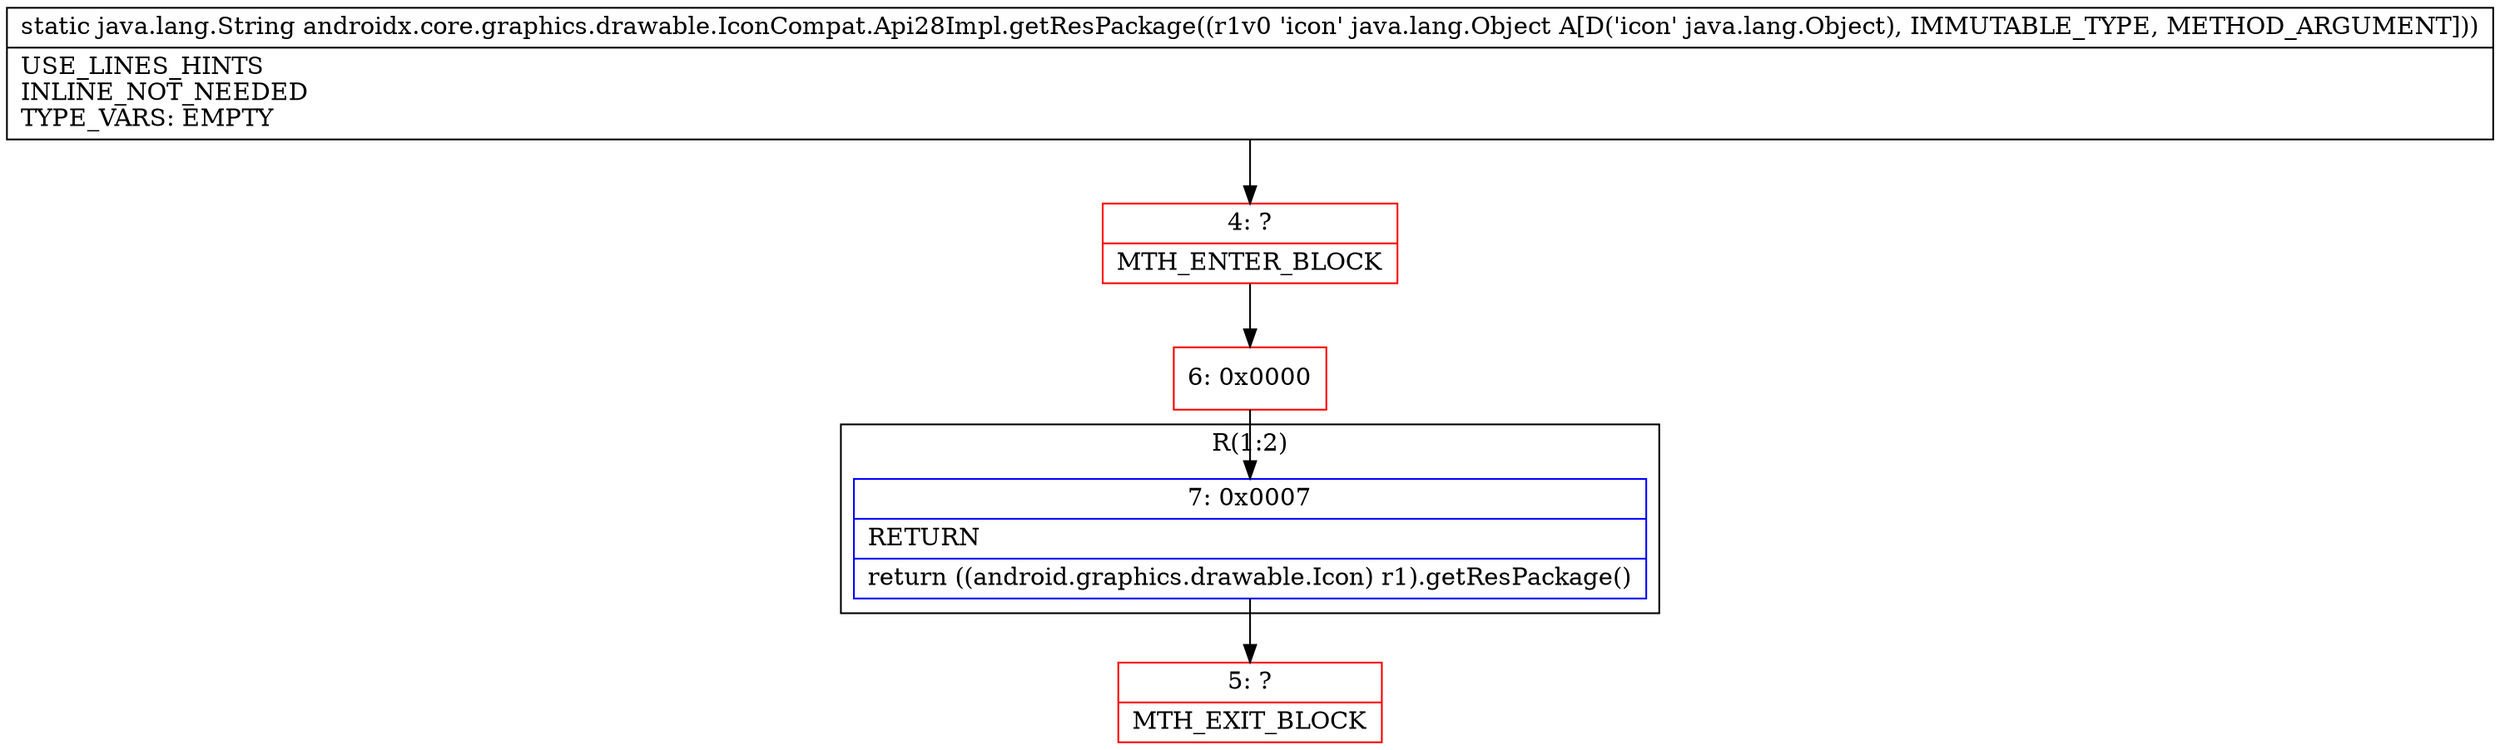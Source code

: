 digraph "CFG forandroidx.core.graphics.drawable.IconCompat.Api28Impl.getResPackage(Ljava\/lang\/Object;)Ljava\/lang\/String;" {
subgraph cluster_Region_1453182794 {
label = "R(1:2)";
node [shape=record,color=blue];
Node_7 [shape=record,label="{7\:\ 0x0007|RETURN\l|return ((android.graphics.drawable.Icon) r1).getResPackage()\l}"];
}
Node_4 [shape=record,color=red,label="{4\:\ ?|MTH_ENTER_BLOCK\l}"];
Node_6 [shape=record,color=red,label="{6\:\ 0x0000}"];
Node_5 [shape=record,color=red,label="{5\:\ ?|MTH_EXIT_BLOCK\l}"];
MethodNode[shape=record,label="{static java.lang.String androidx.core.graphics.drawable.IconCompat.Api28Impl.getResPackage((r1v0 'icon' java.lang.Object A[D('icon' java.lang.Object), IMMUTABLE_TYPE, METHOD_ARGUMENT]))  | USE_LINES_HINTS\lINLINE_NOT_NEEDED\lTYPE_VARS: EMPTY\l}"];
MethodNode -> Node_4;Node_7 -> Node_5;
Node_4 -> Node_6;
Node_6 -> Node_7;
}


